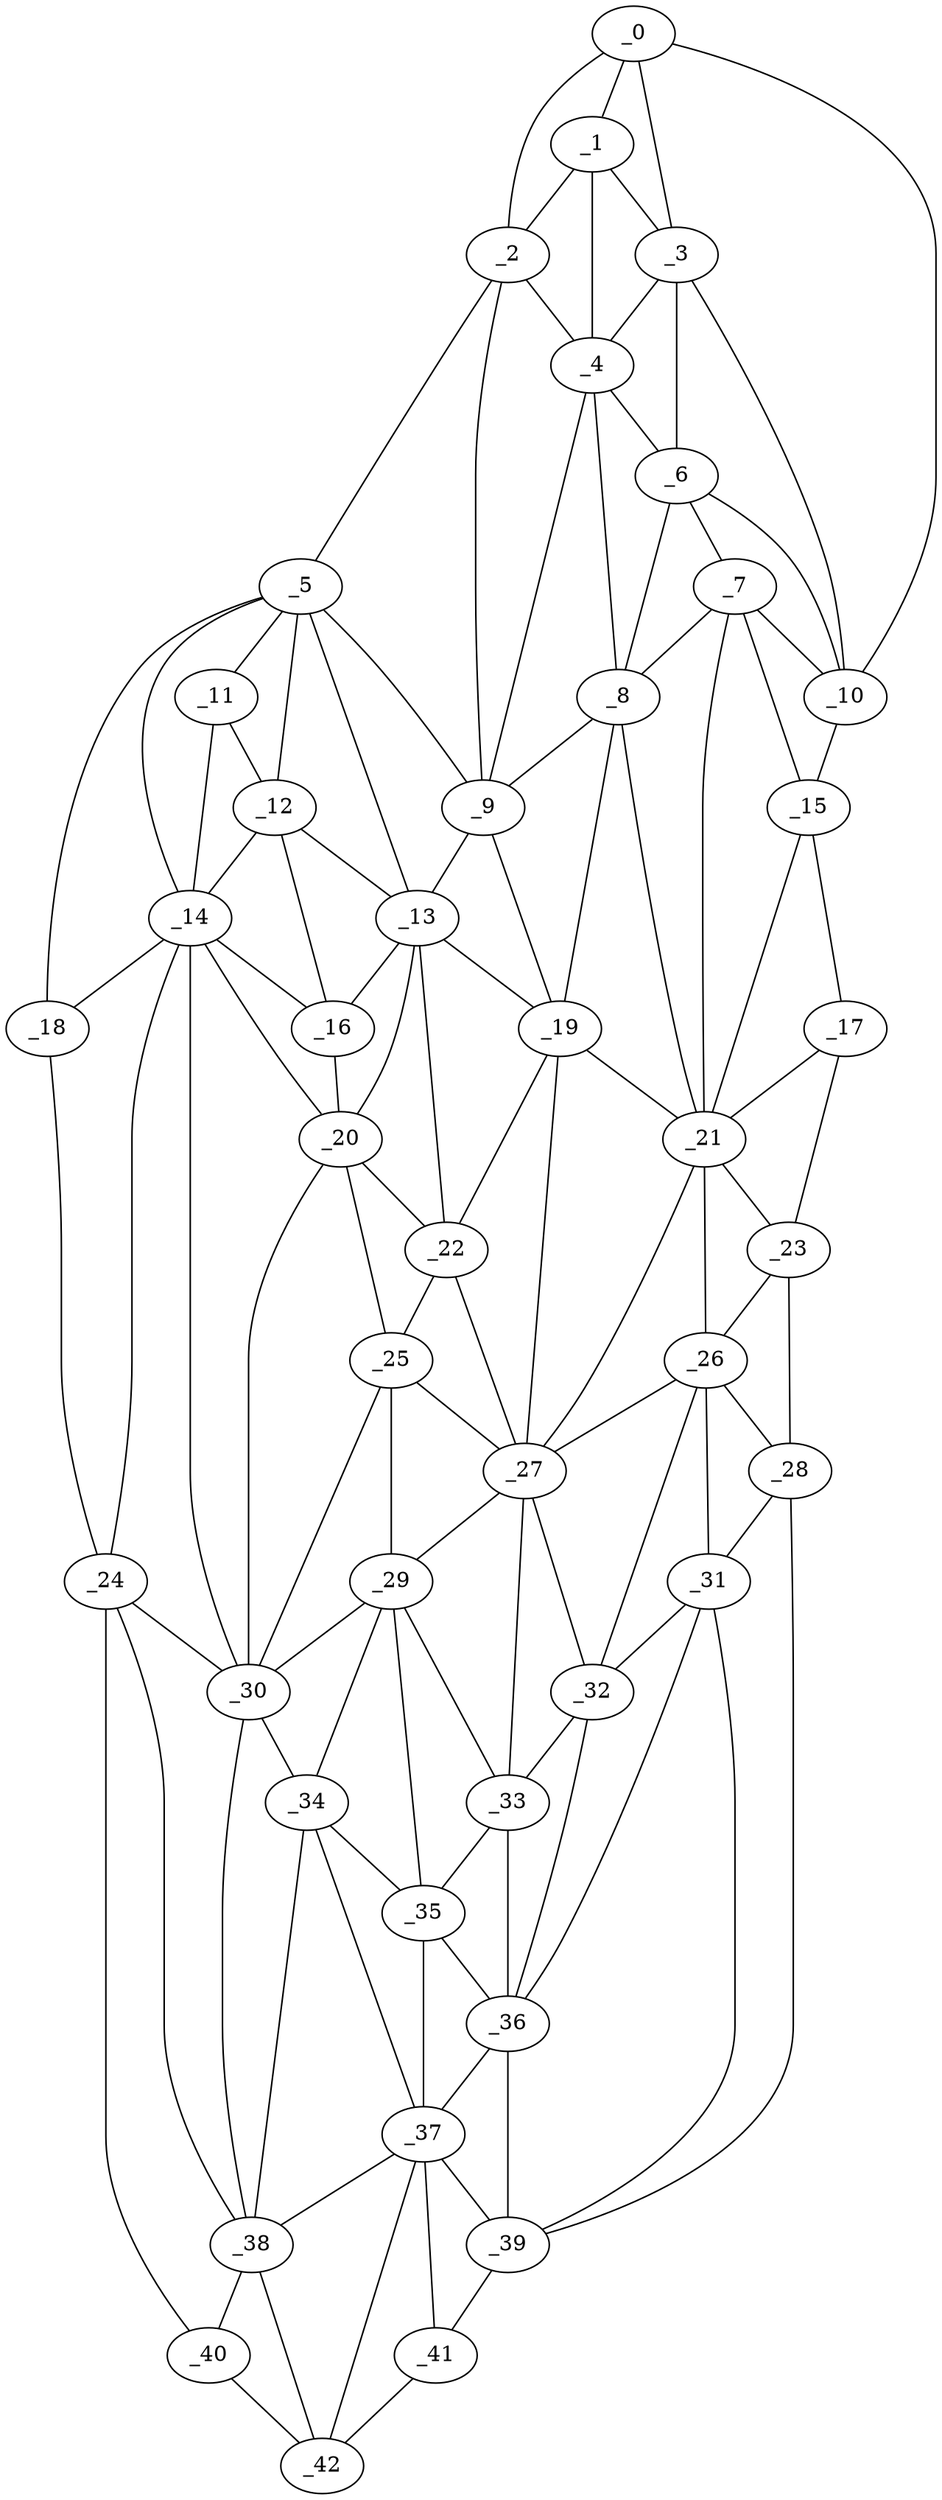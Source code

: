graph "obj37__250.gxl" {
	_0	 [x=6,
		y=31];
	_1	 [x=11,
		y=36];
	_0 -- _1	 [valence=2];
	_2	 [x=12,
		y=63];
	_0 -- _2	 [valence=1];
	_3	 [x=17,
		y=30];
	_0 -- _3	 [valence=2];
	_10	 [x=37,
		y=15];
	_0 -- _10	 [valence=1];
	_1 -- _2	 [valence=2];
	_1 -- _3	 [valence=2];
	_4	 [x=18,
		y=43];
	_1 -- _4	 [valence=2];
	_2 -- _4	 [valence=1];
	_5	 [x=22,
		y=84];
	_2 -- _5	 [valence=1];
	_9	 [x=30,
		y=54];
	_2 -- _9	 [valence=2];
	_3 -- _4	 [valence=2];
	_6	 [x=25,
		y=28];
	_3 -- _6	 [valence=2];
	_3 -- _10	 [valence=1];
	_4 -- _6	 [valence=1];
	_8	 [x=30,
		y=43];
	_4 -- _8	 [valence=2];
	_4 -- _9	 [valence=2];
	_5 -- _9	 [valence=1];
	_11	 [x=39,
		y=89];
	_5 -- _11	 [valence=1];
	_12	 [x=41,
		y=84];
	_5 -- _12	 [valence=2];
	_13	 [x=42,
		y=65];
	_5 -- _13	 [valence=2];
	_14	 [x=44,
		y=94];
	_5 -- _14	 [valence=1];
	_18	 [x=51,
		y=105];
	_5 -- _18	 [valence=1];
	_7	 [x=30,
		y=25];
	_6 -- _7	 [valence=2];
	_6 -- _8	 [valence=2];
	_6 -- _10	 [valence=2];
	_7 -- _8	 [valence=2];
	_7 -- _10	 [valence=1];
	_15	 [x=45,
		y=15];
	_7 -- _15	 [valence=2];
	_21	 [x=58,
		y=39];
	_7 -- _21	 [valence=2];
	_8 -- _9	 [valence=1];
	_19	 [x=52,
		y=54];
	_8 -- _19	 [valence=1];
	_8 -- _21	 [valence=2];
	_9 -- _13	 [valence=2];
	_9 -- _19	 [valence=2];
	_10 -- _15	 [valence=1];
	_11 -- _12	 [valence=2];
	_11 -- _14	 [valence=2];
	_12 -- _13	 [valence=1];
	_12 -- _14	 [valence=1];
	_16	 [x=46,
		y=75];
	_12 -- _16	 [valence=1];
	_13 -- _16	 [valence=1];
	_13 -- _19	 [valence=2];
	_20	 [x=54,
		y=72];
	_13 -- _20	 [valence=1];
	_22	 [x=58,
		y=59];
	_13 -- _22	 [valence=2];
	_14 -- _16	 [valence=2];
	_14 -- _18	 [valence=1];
	_14 -- _20	 [valence=1];
	_24	 [x=62,
		y=106];
	_14 -- _24	 [valence=2];
	_30	 [x=75,
		y=88];
	_14 -- _30	 [valence=2];
	_17	 [x=51,
		y=15];
	_15 -- _17	 [valence=1];
	_15 -- _21	 [valence=1];
	_16 -- _20	 [valence=2];
	_17 -- _21	 [valence=2];
	_23	 [x=60,
		y=17];
	_17 -- _23	 [valence=1];
	_18 -- _24	 [valence=1];
	_19 -- _21	 [valence=2];
	_19 -- _22	 [valence=1];
	_27	 [x=67,
		y=52];
	_19 -- _27	 [valence=2];
	_20 -- _22	 [valence=2];
	_25	 [x=66,
		y=67];
	_20 -- _25	 [valence=2];
	_20 -- _30	 [valence=2];
	_21 -- _23	 [valence=2];
	_26	 [x=67,
		y=35];
	_21 -- _26	 [valence=1];
	_21 -- _27	 [valence=2];
	_22 -- _25	 [valence=2];
	_22 -- _27	 [valence=2];
	_23 -- _26	 [valence=2];
	_28	 [x=72,
		y=24];
	_23 -- _28	 [valence=1];
	_24 -- _30	 [valence=1];
	_38	 [x=98,
		y=94];
	_24 -- _38	 [valence=2];
	_40	 [x=106,
		y=97];
	_24 -- _40	 [valence=1];
	_25 -- _27	 [valence=1];
	_29	 [x=75,
		y=69];
	_25 -- _29	 [valence=2];
	_25 -- _30	 [valence=2];
	_26 -- _27	 [valence=2];
	_26 -- _28	 [valence=1];
	_31	 [x=79,
		y=32];
	_26 -- _31	 [valence=2];
	_32	 [x=83,
		y=37];
	_26 -- _32	 [valence=2];
	_27 -- _29	 [valence=2];
	_27 -- _32	 [valence=2];
	_33	 [x=83,
		y=53];
	_27 -- _33	 [valence=1];
	_28 -- _31	 [valence=1];
	_39	 [x=104,
		y=51];
	_28 -- _39	 [valence=1];
	_29 -- _30	 [valence=2];
	_29 -- _33	 [valence=2];
	_34	 [x=84,
		y=72];
	_29 -- _34	 [valence=2];
	_35	 [x=89,
		y=61];
	_29 -- _35	 [valence=2];
	_30 -- _34	 [valence=2];
	_30 -- _38	 [valence=2];
	_31 -- _32	 [valence=1];
	_36	 [x=94,
		y=46];
	_31 -- _36	 [valence=2];
	_31 -- _39	 [valence=1];
	_32 -- _33	 [valence=2];
	_32 -- _36	 [valence=2];
	_33 -- _35	 [valence=1];
	_33 -- _36	 [valence=1];
	_34 -- _35	 [valence=1];
	_37	 [x=98,
		y=61];
	_34 -- _37	 [valence=2];
	_34 -- _38	 [valence=2];
	_35 -- _36	 [valence=2];
	_35 -- _37	 [valence=1];
	_36 -- _37	 [valence=1];
	_36 -- _39	 [valence=2];
	_37 -- _38	 [valence=2];
	_37 -- _39	 [valence=2];
	_41	 [x=108,
		y=58];
	_37 -- _41	 [valence=1];
	_42	 [x=120,
		y=93];
	_37 -- _42	 [valence=2];
	_38 -- _40	 [valence=2];
	_38 -- _42	 [valence=2];
	_39 -- _41	 [valence=1];
	_40 -- _42	 [valence=1];
	_41 -- _42	 [valence=1];
}
